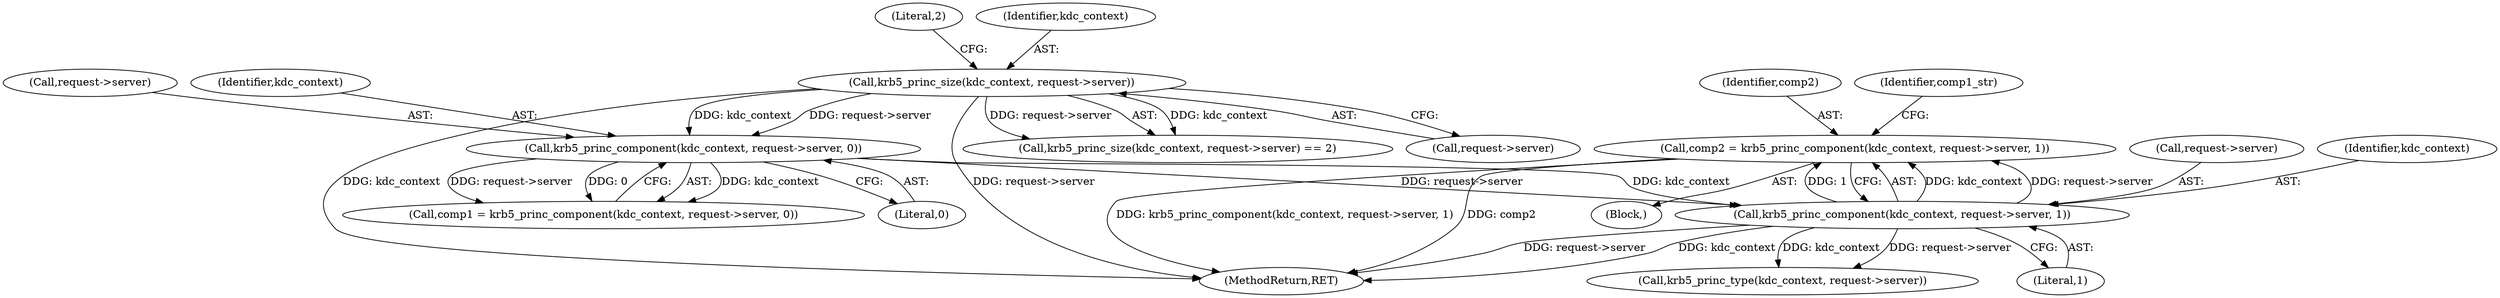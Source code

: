digraph "0_krb5_8ee70ec63931d1e38567905387ab9b1d45734d81@pointer" {
"1000160" [label="(Call,comp2 = krb5_princ_component(kdc_context, request->server, 1))"];
"1000162" [label="(Call,krb5_princ_component(kdc_context, request->server, 1))"];
"1000154" [label="(Call,krb5_princ_component(kdc_context, request->server, 0))"];
"1000145" [label="(Call,krb5_princ_size(kdc_context, request->server))"];
"1000154" [label="(Call,krb5_princ_component(kdc_context, request->server, 0))"];
"1000199" [label="(Call,krb5_princ_type(kdc_context, request->server))"];
"1000160" [label="(Call,comp2 = krb5_princ_component(kdc_context, request->server, 1))"];
"1000155" [label="(Identifier,kdc_context)"];
"1000156" [label="(Call,request->server)"];
"1000152" [label="(Call,comp1 = krb5_princ_component(kdc_context, request->server, 0))"];
"1000150" [label="(Literal,2)"];
"1000145" [label="(Call,krb5_princ_size(kdc_context, request->server))"];
"1000144" [label="(Call,krb5_princ_size(kdc_context, request->server) == 2)"];
"1000147" [label="(Call,request->server)"];
"1000146" [label="(Identifier,kdc_context)"];
"1000164" [label="(Call,request->server)"];
"1000151" [label="(Block,)"];
"1000162" [label="(Call,krb5_princ_component(kdc_context, request->server, 1))"];
"1000169" [label="(Identifier,comp1_str)"];
"1000167" [label="(Literal,1)"];
"1000159" [label="(Literal,0)"];
"1000400" [label="(MethodReturn,RET)"];
"1000161" [label="(Identifier,comp2)"];
"1000163" [label="(Identifier,kdc_context)"];
"1000160" -> "1000151"  [label="AST: "];
"1000160" -> "1000162"  [label="CFG: "];
"1000161" -> "1000160"  [label="AST: "];
"1000162" -> "1000160"  [label="AST: "];
"1000169" -> "1000160"  [label="CFG: "];
"1000160" -> "1000400"  [label="DDG: krb5_princ_component(kdc_context, request->server, 1)"];
"1000160" -> "1000400"  [label="DDG: comp2"];
"1000162" -> "1000160"  [label="DDG: kdc_context"];
"1000162" -> "1000160"  [label="DDG: request->server"];
"1000162" -> "1000160"  [label="DDG: 1"];
"1000162" -> "1000167"  [label="CFG: "];
"1000163" -> "1000162"  [label="AST: "];
"1000164" -> "1000162"  [label="AST: "];
"1000167" -> "1000162"  [label="AST: "];
"1000162" -> "1000400"  [label="DDG: request->server"];
"1000162" -> "1000400"  [label="DDG: kdc_context"];
"1000154" -> "1000162"  [label="DDG: kdc_context"];
"1000154" -> "1000162"  [label="DDG: request->server"];
"1000162" -> "1000199"  [label="DDG: kdc_context"];
"1000162" -> "1000199"  [label="DDG: request->server"];
"1000154" -> "1000152"  [label="AST: "];
"1000154" -> "1000159"  [label="CFG: "];
"1000155" -> "1000154"  [label="AST: "];
"1000156" -> "1000154"  [label="AST: "];
"1000159" -> "1000154"  [label="AST: "];
"1000152" -> "1000154"  [label="CFG: "];
"1000154" -> "1000152"  [label="DDG: kdc_context"];
"1000154" -> "1000152"  [label="DDG: request->server"];
"1000154" -> "1000152"  [label="DDG: 0"];
"1000145" -> "1000154"  [label="DDG: kdc_context"];
"1000145" -> "1000154"  [label="DDG: request->server"];
"1000145" -> "1000144"  [label="AST: "];
"1000145" -> "1000147"  [label="CFG: "];
"1000146" -> "1000145"  [label="AST: "];
"1000147" -> "1000145"  [label="AST: "];
"1000150" -> "1000145"  [label="CFG: "];
"1000145" -> "1000400"  [label="DDG: kdc_context"];
"1000145" -> "1000400"  [label="DDG: request->server"];
"1000145" -> "1000144"  [label="DDG: kdc_context"];
"1000145" -> "1000144"  [label="DDG: request->server"];
}
